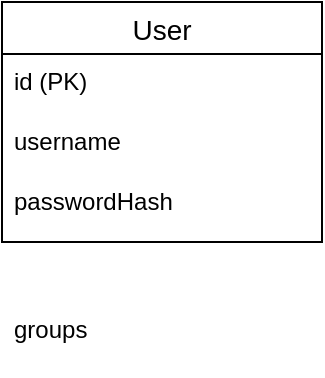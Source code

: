 <mxfile version="24.4.3" type="device">
  <diagram name="Page-1" id="ZW2pOFy8OU_UoNuSF-bG">
    <mxGraphModel dx="1034" dy="493" grid="1" gridSize="10" guides="1" tooltips="1" connect="1" arrows="1" fold="1" page="1" pageScale="1" pageWidth="850" pageHeight="1100" math="0" shadow="0">
      <root>
        <mxCell id="0" />
        <mxCell id="1" parent="0" />
        <mxCell id="1HOsR4IFYx6_Tsf-gnlF-1" value="User" style="swimlane;fontStyle=0;childLayout=stackLayout;horizontal=1;startSize=26;horizontalStack=0;resizeParent=1;resizeParentMax=0;resizeLast=0;collapsible=1;marginBottom=0;align=center;fontSize=14;" vertex="1" parent="1">
          <mxGeometry x="70" y="140" width="160" height="120" as="geometry" />
        </mxCell>
        <mxCell id="1HOsR4IFYx6_Tsf-gnlF-2" value="id (PK)" style="text;strokeColor=none;fillColor=none;spacingLeft=4;spacingRight=4;overflow=hidden;rotatable=0;points=[[0,0.5],[1,0.5]];portConstraint=eastwest;fontSize=12;whiteSpace=wrap;html=1;" vertex="1" parent="1HOsR4IFYx6_Tsf-gnlF-1">
          <mxGeometry y="26" width="160" height="30" as="geometry" />
        </mxCell>
        <mxCell id="1HOsR4IFYx6_Tsf-gnlF-3" value="username" style="text;strokeColor=none;fillColor=none;spacingLeft=4;spacingRight=4;overflow=hidden;rotatable=0;points=[[0,0.5],[1,0.5]];portConstraint=eastwest;fontSize=12;whiteSpace=wrap;html=1;" vertex="1" parent="1HOsR4IFYx6_Tsf-gnlF-1">
          <mxGeometry y="56" width="160" height="30" as="geometry" />
        </mxCell>
        <mxCell id="1HOsR4IFYx6_Tsf-gnlF-4" value="passwordHash" style="text;strokeColor=none;fillColor=none;spacingLeft=4;spacingRight=4;overflow=hidden;rotatable=0;points=[[0,0.5],[1,0.5]];portConstraint=eastwest;fontSize=12;whiteSpace=wrap;html=1;" vertex="1" parent="1HOsR4IFYx6_Tsf-gnlF-1">
          <mxGeometry y="86" width="160" height="34" as="geometry" />
        </mxCell>
        <mxCell id="1HOsR4IFYx6_Tsf-gnlF-5" value="groups" style="text;strokeColor=none;fillColor=none;spacingLeft=4;spacingRight=4;overflow=hidden;rotatable=0;points=[[0,0.5],[1,0.5]];portConstraint=eastwest;fontSize=12;whiteSpace=wrap;html=1;" vertex="1" parent="1">
          <mxGeometry x="70" y="290" width="160" height="34" as="geometry" />
        </mxCell>
      </root>
    </mxGraphModel>
  </diagram>
</mxfile>
